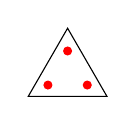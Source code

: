 \coordinate (b1) at (0.000,0.000);
\coordinate (b2) at (1.000,0.000);
\coordinate (b3) at (0.500,0.866);
\draw (b1) -- (b2) -- (b3) --cycle;
\draw[fill,red] (barycentric cs:b1=0.667,b2=0.167,b3=0.167) circle (0.5mm);
\draw[fill,red] (barycentric cs:b1=0.167,b2=0.667,b3=0.167) circle (0.5mm);
\draw[fill,red] (barycentric cs:b1=0.167,b2=0.167,b3=0.667) circle (0.5mm);

